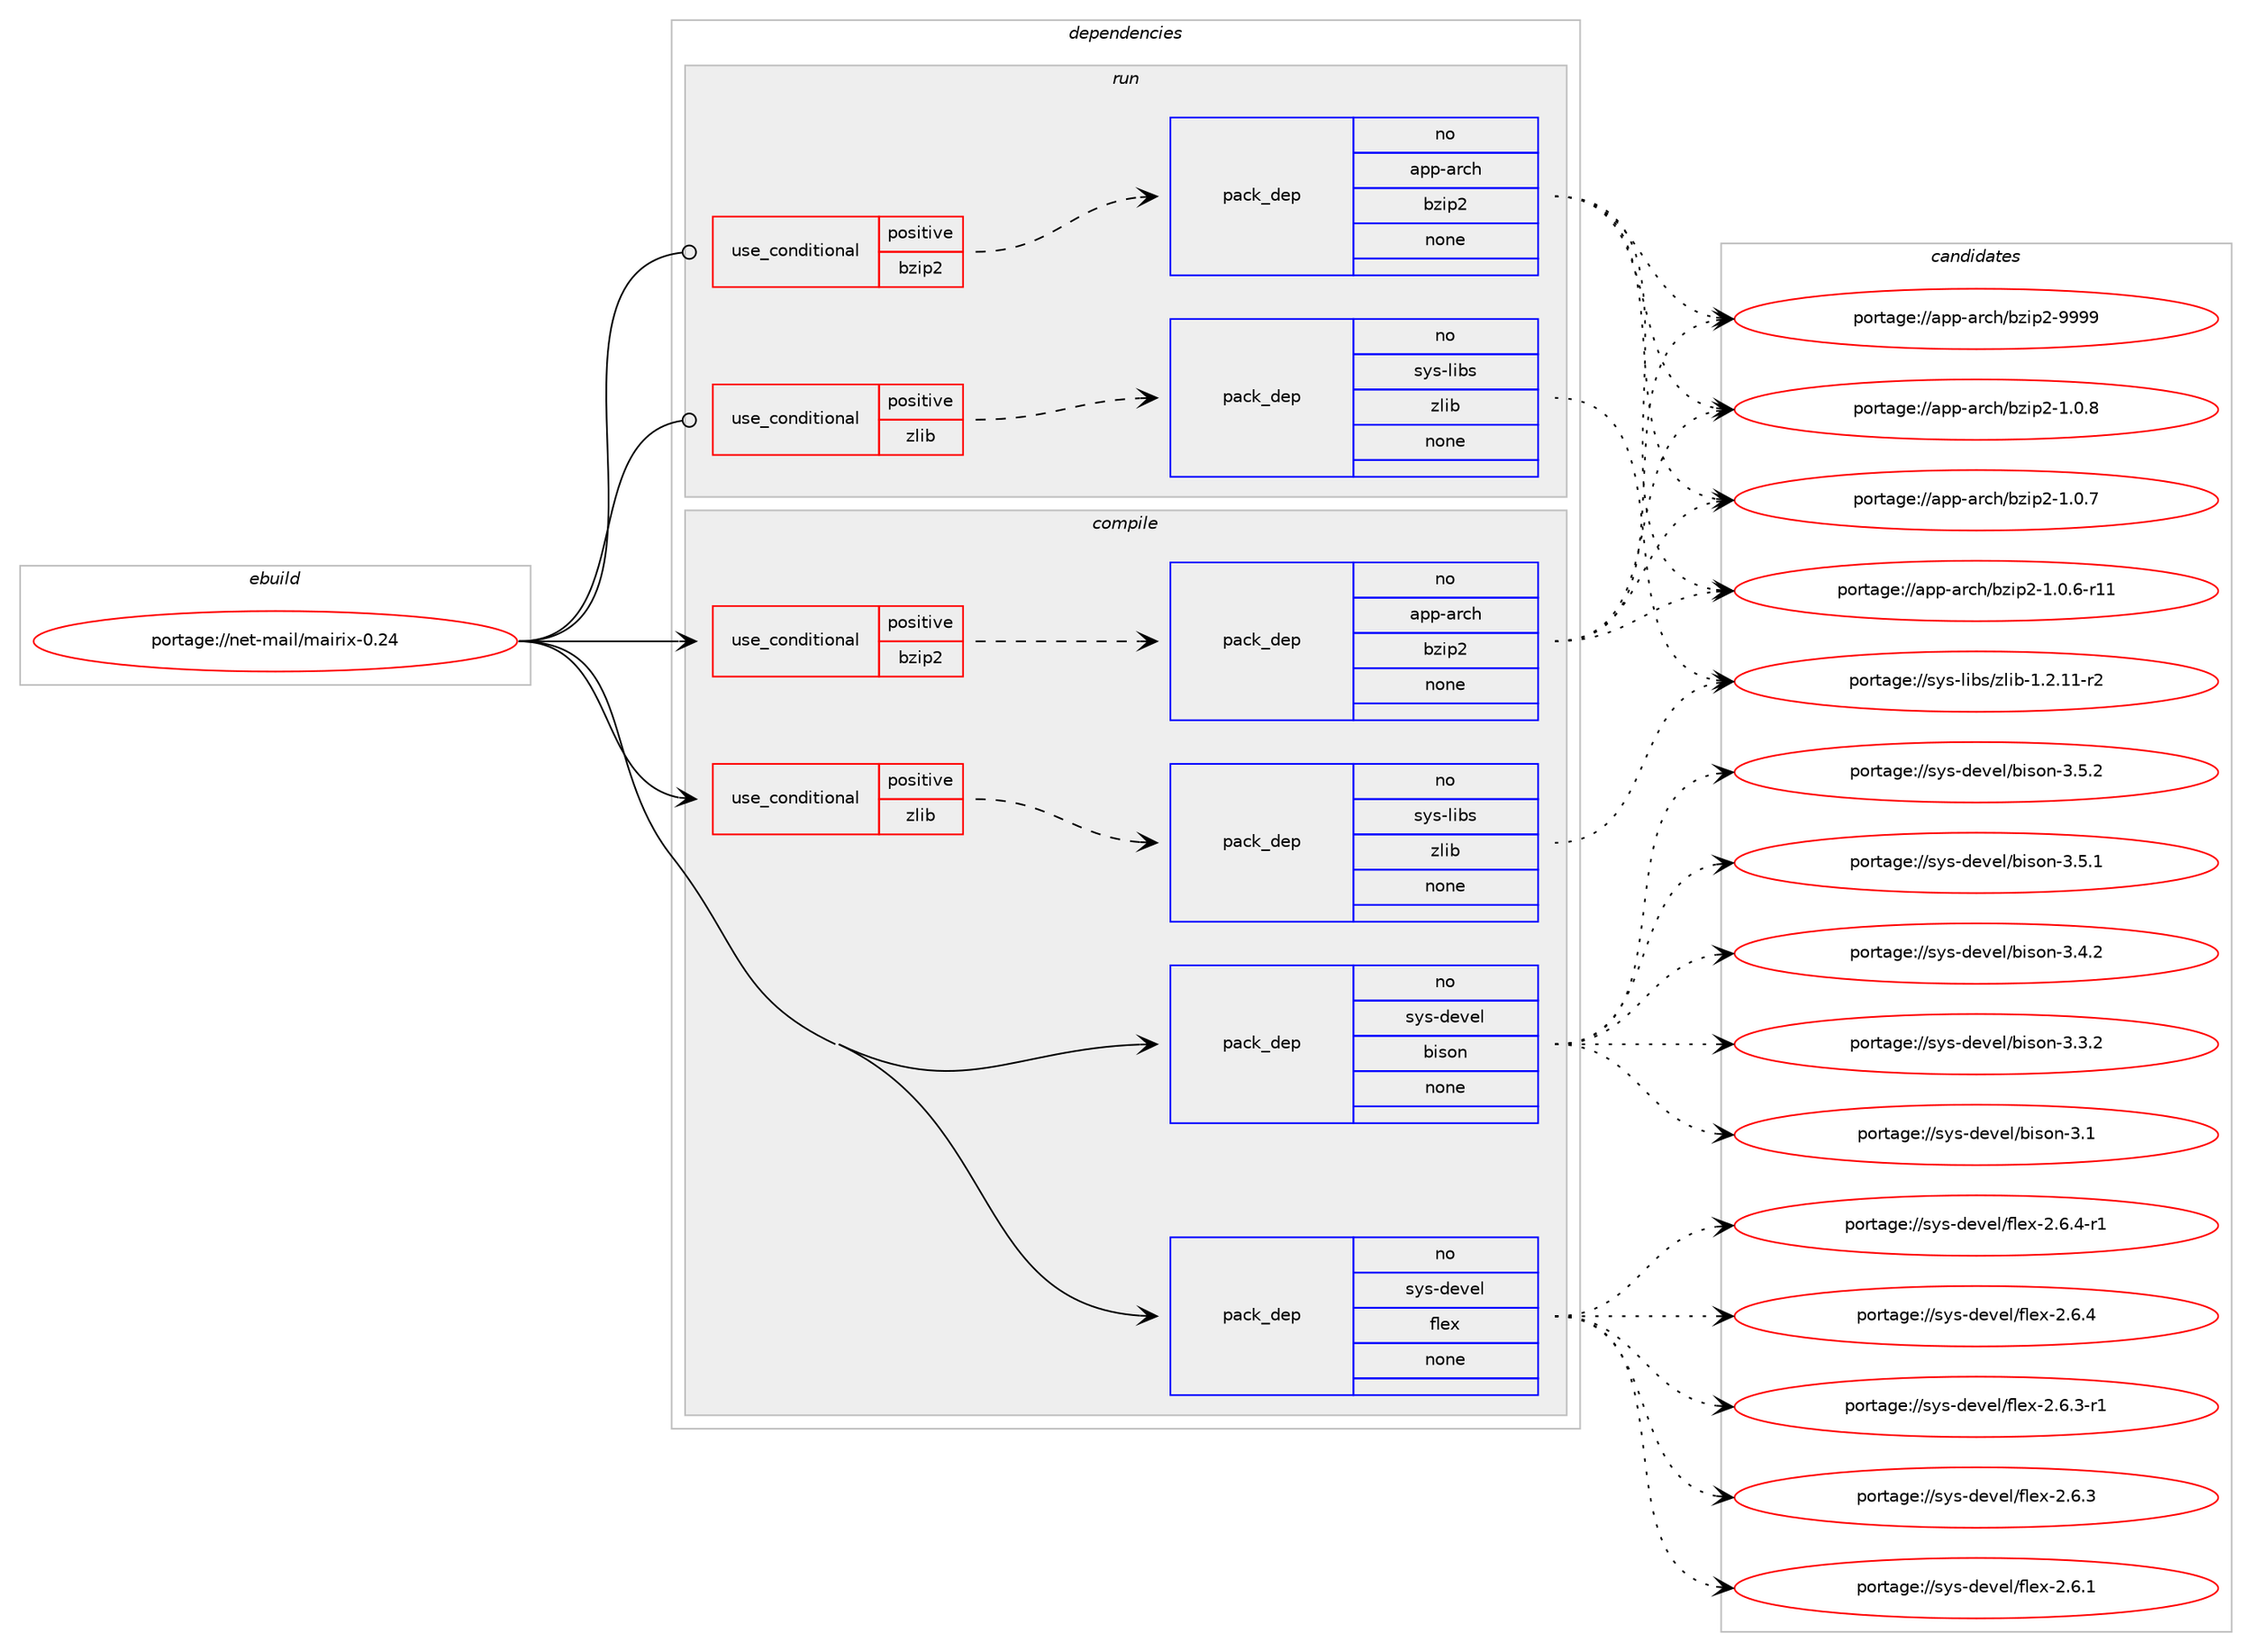 digraph prolog {

# *************
# Graph options
# *************

newrank=true;
concentrate=true;
compound=true;
graph [rankdir=LR,fontname=Helvetica,fontsize=10,ranksep=1.5];#, ranksep=2.5, nodesep=0.2];
edge  [arrowhead=vee];
node  [fontname=Helvetica,fontsize=10];

# **********
# The ebuild
# **********

subgraph cluster_leftcol {
color=gray;
rank=same;
label=<<i>ebuild</i>>;
id [label="portage://net-mail/mairix-0.24", color=red, width=4, href="../net-mail/mairix-0.24.svg"];
}

# ****************
# The dependencies
# ****************

subgraph cluster_midcol {
color=gray;
label=<<i>dependencies</i>>;
subgraph cluster_compile {
fillcolor="#eeeeee";
style=filled;
label=<<i>compile</i>>;
subgraph cond15980 {
dependency77418 [label=<<TABLE BORDER="0" CELLBORDER="1" CELLSPACING="0" CELLPADDING="4"><TR><TD ROWSPAN="3" CELLPADDING="10">use_conditional</TD></TR><TR><TD>positive</TD></TR><TR><TD>bzip2</TD></TR></TABLE>>, shape=none, color=red];
subgraph pack59958 {
dependency77419 [label=<<TABLE BORDER="0" CELLBORDER="1" CELLSPACING="0" CELLPADDING="4" WIDTH="220"><TR><TD ROWSPAN="6" CELLPADDING="30">pack_dep</TD></TR><TR><TD WIDTH="110">no</TD></TR><TR><TD>app-arch</TD></TR><TR><TD>bzip2</TD></TR><TR><TD>none</TD></TR><TR><TD></TD></TR></TABLE>>, shape=none, color=blue];
}
dependency77418:e -> dependency77419:w [weight=20,style="dashed",arrowhead="vee"];
}
id:e -> dependency77418:w [weight=20,style="solid",arrowhead="vee"];
subgraph cond15981 {
dependency77420 [label=<<TABLE BORDER="0" CELLBORDER="1" CELLSPACING="0" CELLPADDING="4"><TR><TD ROWSPAN="3" CELLPADDING="10">use_conditional</TD></TR><TR><TD>positive</TD></TR><TR><TD>zlib</TD></TR></TABLE>>, shape=none, color=red];
subgraph pack59959 {
dependency77421 [label=<<TABLE BORDER="0" CELLBORDER="1" CELLSPACING="0" CELLPADDING="4" WIDTH="220"><TR><TD ROWSPAN="6" CELLPADDING="30">pack_dep</TD></TR><TR><TD WIDTH="110">no</TD></TR><TR><TD>sys-libs</TD></TR><TR><TD>zlib</TD></TR><TR><TD>none</TD></TR><TR><TD></TD></TR></TABLE>>, shape=none, color=blue];
}
dependency77420:e -> dependency77421:w [weight=20,style="dashed",arrowhead="vee"];
}
id:e -> dependency77420:w [weight=20,style="solid",arrowhead="vee"];
subgraph pack59960 {
dependency77422 [label=<<TABLE BORDER="0" CELLBORDER="1" CELLSPACING="0" CELLPADDING="4" WIDTH="220"><TR><TD ROWSPAN="6" CELLPADDING="30">pack_dep</TD></TR><TR><TD WIDTH="110">no</TD></TR><TR><TD>sys-devel</TD></TR><TR><TD>bison</TD></TR><TR><TD>none</TD></TR><TR><TD></TD></TR></TABLE>>, shape=none, color=blue];
}
id:e -> dependency77422:w [weight=20,style="solid",arrowhead="vee"];
subgraph pack59961 {
dependency77423 [label=<<TABLE BORDER="0" CELLBORDER="1" CELLSPACING="0" CELLPADDING="4" WIDTH="220"><TR><TD ROWSPAN="6" CELLPADDING="30">pack_dep</TD></TR><TR><TD WIDTH="110">no</TD></TR><TR><TD>sys-devel</TD></TR><TR><TD>flex</TD></TR><TR><TD>none</TD></TR><TR><TD></TD></TR></TABLE>>, shape=none, color=blue];
}
id:e -> dependency77423:w [weight=20,style="solid",arrowhead="vee"];
}
subgraph cluster_compileandrun {
fillcolor="#eeeeee";
style=filled;
label=<<i>compile and run</i>>;
}
subgraph cluster_run {
fillcolor="#eeeeee";
style=filled;
label=<<i>run</i>>;
subgraph cond15982 {
dependency77424 [label=<<TABLE BORDER="0" CELLBORDER="1" CELLSPACING="0" CELLPADDING="4"><TR><TD ROWSPAN="3" CELLPADDING="10">use_conditional</TD></TR><TR><TD>positive</TD></TR><TR><TD>bzip2</TD></TR></TABLE>>, shape=none, color=red];
subgraph pack59962 {
dependency77425 [label=<<TABLE BORDER="0" CELLBORDER="1" CELLSPACING="0" CELLPADDING="4" WIDTH="220"><TR><TD ROWSPAN="6" CELLPADDING="30">pack_dep</TD></TR><TR><TD WIDTH="110">no</TD></TR><TR><TD>app-arch</TD></TR><TR><TD>bzip2</TD></TR><TR><TD>none</TD></TR><TR><TD></TD></TR></TABLE>>, shape=none, color=blue];
}
dependency77424:e -> dependency77425:w [weight=20,style="dashed",arrowhead="vee"];
}
id:e -> dependency77424:w [weight=20,style="solid",arrowhead="odot"];
subgraph cond15983 {
dependency77426 [label=<<TABLE BORDER="0" CELLBORDER="1" CELLSPACING="0" CELLPADDING="4"><TR><TD ROWSPAN="3" CELLPADDING="10">use_conditional</TD></TR><TR><TD>positive</TD></TR><TR><TD>zlib</TD></TR></TABLE>>, shape=none, color=red];
subgraph pack59963 {
dependency77427 [label=<<TABLE BORDER="0" CELLBORDER="1" CELLSPACING="0" CELLPADDING="4" WIDTH="220"><TR><TD ROWSPAN="6" CELLPADDING="30">pack_dep</TD></TR><TR><TD WIDTH="110">no</TD></TR><TR><TD>sys-libs</TD></TR><TR><TD>zlib</TD></TR><TR><TD>none</TD></TR><TR><TD></TD></TR></TABLE>>, shape=none, color=blue];
}
dependency77426:e -> dependency77427:w [weight=20,style="dashed",arrowhead="vee"];
}
id:e -> dependency77426:w [weight=20,style="solid",arrowhead="odot"];
}
}

# **************
# The candidates
# **************

subgraph cluster_choices {
rank=same;
color=gray;
label=<<i>candidates</i>>;

subgraph choice59958 {
color=black;
nodesep=1;
choice971121124597114991044798122105112504557575757 [label="portage://app-arch/bzip2-9999", color=red, width=4,href="../app-arch/bzip2-9999.svg"];
choice97112112459711499104479812210511250454946484656 [label="portage://app-arch/bzip2-1.0.8", color=red, width=4,href="../app-arch/bzip2-1.0.8.svg"];
choice97112112459711499104479812210511250454946484655 [label="portage://app-arch/bzip2-1.0.7", color=red, width=4,href="../app-arch/bzip2-1.0.7.svg"];
choice97112112459711499104479812210511250454946484654451144949 [label="portage://app-arch/bzip2-1.0.6-r11", color=red, width=4,href="../app-arch/bzip2-1.0.6-r11.svg"];
dependency77419:e -> choice971121124597114991044798122105112504557575757:w [style=dotted,weight="100"];
dependency77419:e -> choice97112112459711499104479812210511250454946484656:w [style=dotted,weight="100"];
dependency77419:e -> choice97112112459711499104479812210511250454946484655:w [style=dotted,weight="100"];
dependency77419:e -> choice97112112459711499104479812210511250454946484654451144949:w [style=dotted,weight="100"];
}
subgraph choice59959 {
color=black;
nodesep=1;
choice11512111545108105981154712210810598454946504649494511450 [label="portage://sys-libs/zlib-1.2.11-r2", color=red, width=4,href="../sys-libs/zlib-1.2.11-r2.svg"];
dependency77421:e -> choice11512111545108105981154712210810598454946504649494511450:w [style=dotted,weight="100"];
}
subgraph choice59960 {
color=black;
nodesep=1;
choice115121115451001011181011084798105115111110455146534650 [label="portage://sys-devel/bison-3.5.2", color=red, width=4,href="../sys-devel/bison-3.5.2.svg"];
choice115121115451001011181011084798105115111110455146534649 [label="portage://sys-devel/bison-3.5.1", color=red, width=4,href="../sys-devel/bison-3.5.1.svg"];
choice115121115451001011181011084798105115111110455146524650 [label="portage://sys-devel/bison-3.4.2", color=red, width=4,href="../sys-devel/bison-3.4.2.svg"];
choice115121115451001011181011084798105115111110455146514650 [label="portage://sys-devel/bison-3.3.2", color=red, width=4,href="../sys-devel/bison-3.3.2.svg"];
choice11512111545100101118101108479810511511111045514649 [label="portage://sys-devel/bison-3.1", color=red, width=4,href="../sys-devel/bison-3.1.svg"];
dependency77422:e -> choice115121115451001011181011084798105115111110455146534650:w [style=dotted,weight="100"];
dependency77422:e -> choice115121115451001011181011084798105115111110455146534649:w [style=dotted,weight="100"];
dependency77422:e -> choice115121115451001011181011084798105115111110455146524650:w [style=dotted,weight="100"];
dependency77422:e -> choice115121115451001011181011084798105115111110455146514650:w [style=dotted,weight="100"];
dependency77422:e -> choice11512111545100101118101108479810511511111045514649:w [style=dotted,weight="100"];
}
subgraph choice59961 {
color=black;
nodesep=1;
choice11512111545100101118101108471021081011204550465446524511449 [label="portage://sys-devel/flex-2.6.4-r1", color=red, width=4,href="../sys-devel/flex-2.6.4-r1.svg"];
choice1151211154510010111810110847102108101120455046544652 [label="portage://sys-devel/flex-2.6.4", color=red, width=4,href="../sys-devel/flex-2.6.4.svg"];
choice11512111545100101118101108471021081011204550465446514511449 [label="portage://sys-devel/flex-2.6.3-r1", color=red, width=4,href="../sys-devel/flex-2.6.3-r1.svg"];
choice1151211154510010111810110847102108101120455046544651 [label="portage://sys-devel/flex-2.6.3", color=red, width=4,href="../sys-devel/flex-2.6.3.svg"];
choice1151211154510010111810110847102108101120455046544649 [label="portage://sys-devel/flex-2.6.1", color=red, width=4,href="../sys-devel/flex-2.6.1.svg"];
dependency77423:e -> choice11512111545100101118101108471021081011204550465446524511449:w [style=dotted,weight="100"];
dependency77423:e -> choice1151211154510010111810110847102108101120455046544652:w [style=dotted,weight="100"];
dependency77423:e -> choice11512111545100101118101108471021081011204550465446514511449:w [style=dotted,weight="100"];
dependency77423:e -> choice1151211154510010111810110847102108101120455046544651:w [style=dotted,weight="100"];
dependency77423:e -> choice1151211154510010111810110847102108101120455046544649:w [style=dotted,weight="100"];
}
subgraph choice59962 {
color=black;
nodesep=1;
choice971121124597114991044798122105112504557575757 [label="portage://app-arch/bzip2-9999", color=red, width=4,href="../app-arch/bzip2-9999.svg"];
choice97112112459711499104479812210511250454946484656 [label="portage://app-arch/bzip2-1.0.8", color=red, width=4,href="../app-arch/bzip2-1.0.8.svg"];
choice97112112459711499104479812210511250454946484655 [label="portage://app-arch/bzip2-1.0.7", color=red, width=4,href="../app-arch/bzip2-1.0.7.svg"];
choice97112112459711499104479812210511250454946484654451144949 [label="portage://app-arch/bzip2-1.0.6-r11", color=red, width=4,href="../app-arch/bzip2-1.0.6-r11.svg"];
dependency77425:e -> choice971121124597114991044798122105112504557575757:w [style=dotted,weight="100"];
dependency77425:e -> choice97112112459711499104479812210511250454946484656:w [style=dotted,weight="100"];
dependency77425:e -> choice97112112459711499104479812210511250454946484655:w [style=dotted,weight="100"];
dependency77425:e -> choice97112112459711499104479812210511250454946484654451144949:w [style=dotted,weight="100"];
}
subgraph choice59963 {
color=black;
nodesep=1;
choice11512111545108105981154712210810598454946504649494511450 [label="portage://sys-libs/zlib-1.2.11-r2", color=red, width=4,href="../sys-libs/zlib-1.2.11-r2.svg"];
dependency77427:e -> choice11512111545108105981154712210810598454946504649494511450:w [style=dotted,weight="100"];
}
}

}
